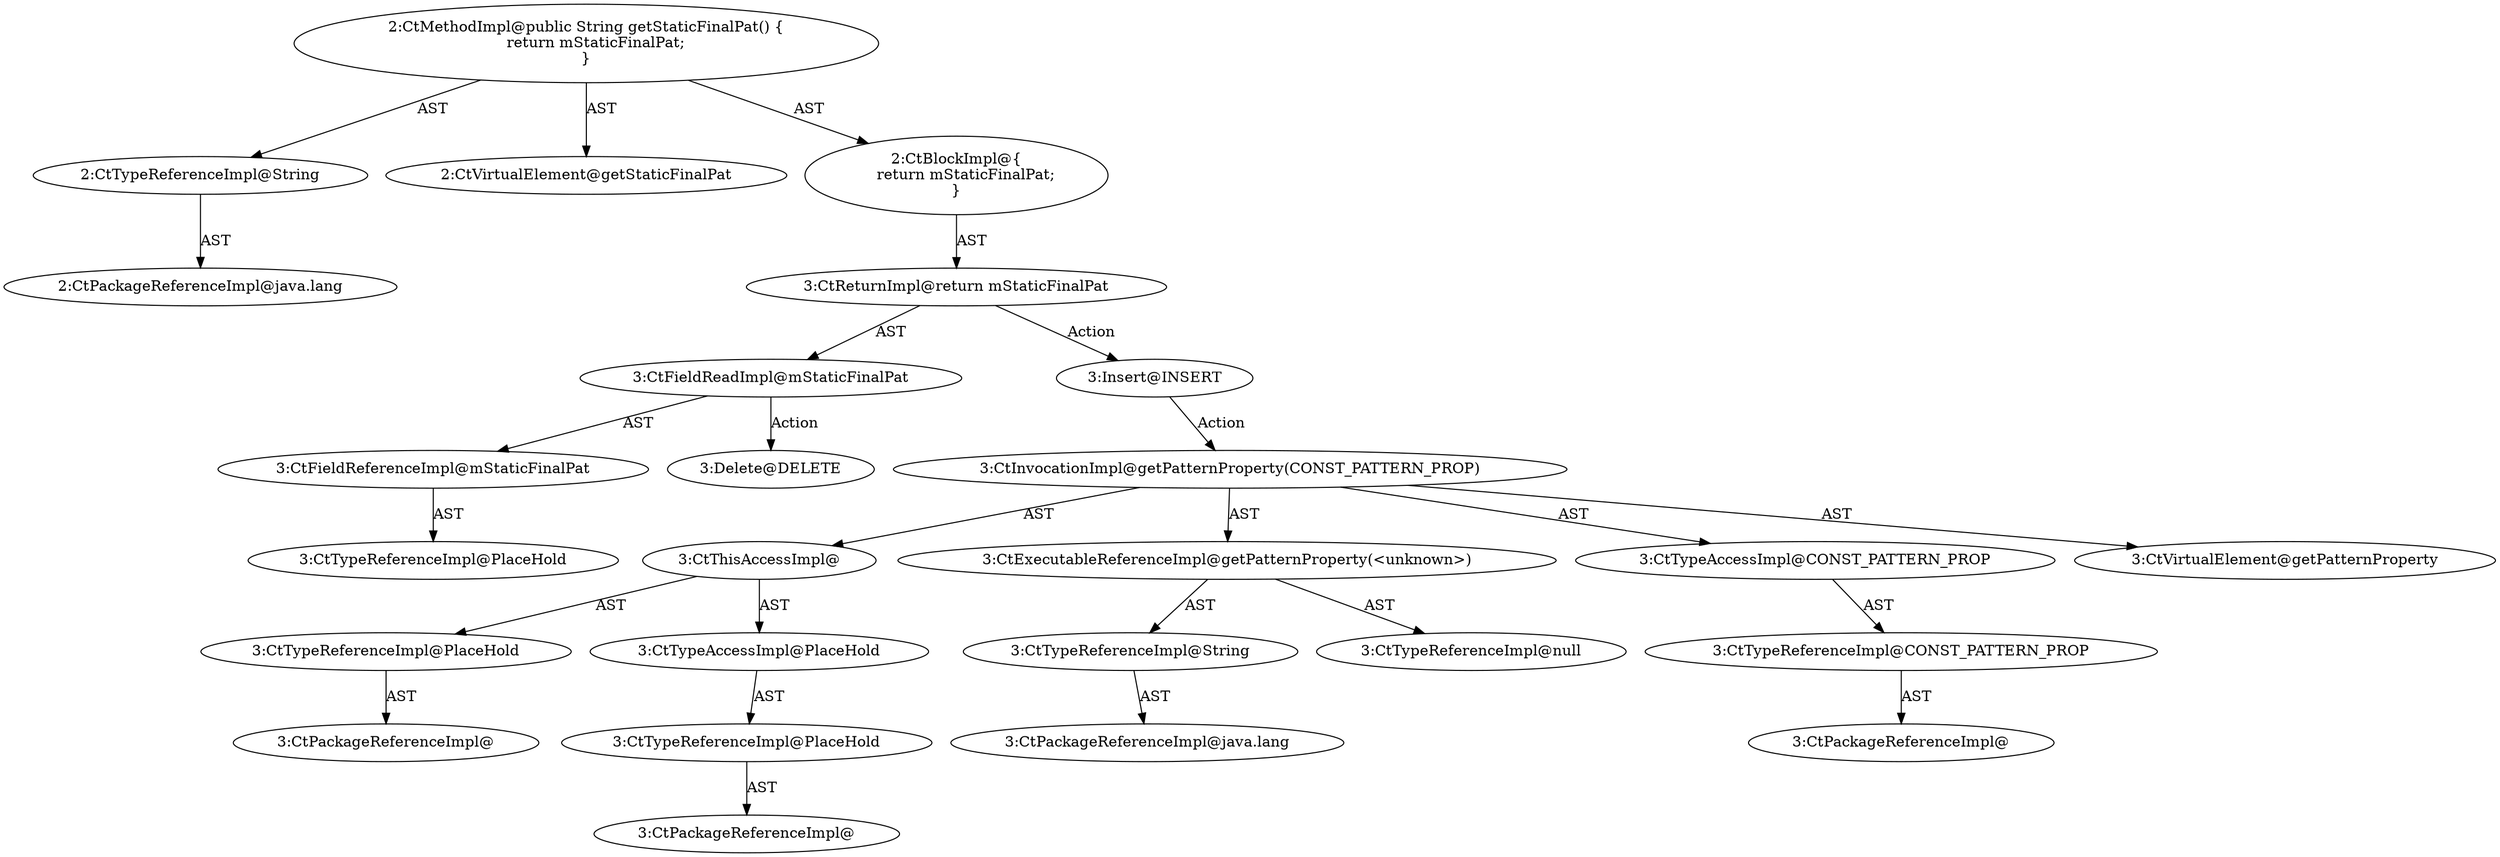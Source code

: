 digraph "getStaticFinalPat#?" {
0 [label="2:CtTypeReferenceImpl@String" shape=ellipse]
1 [label="2:CtPackageReferenceImpl@java.lang" shape=ellipse]
2 [label="2:CtVirtualElement@getStaticFinalPat" shape=ellipse]
3 [label="3:CtFieldReferenceImpl@mStaticFinalPat" shape=ellipse]
4 [label="3:CtTypeReferenceImpl@PlaceHold" shape=ellipse]
5 [label="3:CtFieldReadImpl@mStaticFinalPat" shape=ellipse]
6 [label="3:CtReturnImpl@return mStaticFinalPat" shape=ellipse]
7 [label="2:CtBlockImpl@\{
    return mStaticFinalPat;
\}" shape=ellipse]
8 [label="2:CtMethodImpl@public String getStaticFinalPat() \{
    return mStaticFinalPat;
\}" shape=ellipse]
9 [label="3:Delete@DELETE" shape=ellipse]
10 [label="3:Insert@INSERT" shape=ellipse]
11 [label="3:CtPackageReferenceImpl@" shape=ellipse]
12 [label="3:CtTypeReferenceImpl@PlaceHold" shape=ellipse]
13 [label="3:CtPackageReferenceImpl@" shape=ellipse]
14 [label="3:CtTypeReferenceImpl@PlaceHold" shape=ellipse]
15 [label="3:CtTypeAccessImpl@PlaceHold" shape=ellipse]
16 [label="3:CtThisAccessImpl@" shape=ellipse]
17 [label="3:CtPackageReferenceImpl@java.lang" shape=ellipse]
18 [label="3:CtTypeReferenceImpl@String" shape=ellipse]
19 [label="3:CtTypeReferenceImpl@null" shape=ellipse]
20 [label="3:CtExecutableReferenceImpl@getPatternProperty(<unknown>)" shape=ellipse]
21 [label="3:CtPackageReferenceImpl@" shape=ellipse]
22 [label="3:CtTypeReferenceImpl@CONST_PATTERN_PROP" shape=ellipse]
23 [label="3:CtTypeAccessImpl@CONST_PATTERN_PROP" shape=ellipse]
24 [label="3:CtInvocationImpl@getPatternProperty(CONST_PATTERN_PROP)" shape=ellipse]
25 [label="3:CtVirtualElement@getPatternProperty" shape=ellipse]
0 -> 1 [label="AST"];
3 -> 4 [label="AST"];
5 -> 3 [label="AST"];
5 -> 9 [label="Action"];
6 -> 5 [label="AST"];
6 -> 10 [label="Action"];
7 -> 6 [label="AST"];
8 -> 2 [label="AST"];
8 -> 0 [label="AST"];
8 -> 7 [label="AST"];
10 -> 24 [label="Action"];
12 -> 11 [label="AST"];
14 -> 13 [label="AST"];
15 -> 14 [label="AST"];
16 -> 12 [label="AST"];
16 -> 15 [label="AST"];
18 -> 17 [label="AST"];
20 -> 18 [label="AST"];
20 -> 19 [label="AST"];
22 -> 21 [label="AST"];
23 -> 22 [label="AST"];
24 -> 25 [label="AST"];
24 -> 16 [label="AST"];
24 -> 20 [label="AST"];
24 -> 23 [label="AST"];
}